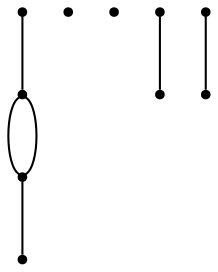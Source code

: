 graph {
  node [shape=point,comment="{\"directed\":false,\"doi\":\"10.1007/3-540-37623-2_20\",\"figure\":\"2\"}"]

  v0 [pos="1366.5434904518922,1755.266672770182"]
  v1 [pos="1366.5434904518922,1380.266672770182"]
  v2 [pos="1066.7656612529001,1830.266672770182"]
  v3 [pos="991.7587006960556,1661.2668100992835"]
  v4 [pos="1066.7656612529001,1455.266672770182"]
  v5 [pos="766.737819025522,1755.266672770182"]
  v6 [pos="766.737819025522,1380.266672770182"]
  v7 [pos="391.70301624129934,1661.2668100992835"]
  v8 [pos="466.7099767981438,1830.266672770182"]
  v9 [pos="466.70997679814377,1455.266672770182"]

  v2 -- v4 [id="-7",pos="1066.7656612529001,1830.266672770182 1179.276102088167,1605.1833852132156 1179.276102088167,1605.1833852132156 1179.276102088167,1605.1833852132156 1066.7656612529001,1455.266672770182 1066.7656612529001,1455.266672770182 1066.7656612529001,1455.266672770182"]
  v3 -- v0 [id="-8",pos="991.7587006960556,1661.2668100992835 1179.276102088167,1605.1833852132156 1179.276102088167,1605.1833852132156 1179.276102088167,1605.1833852132156 1366.5434904518922,1755.266672770182 1366.5434904518922,1755.266672770182 1366.5434904518922,1755.266672770182"]
  v4 -- v3 [id="-11",pos="1066.7656612529001,1455.266672770182 1085.5174013921112,1530.1833852132156 1085.5174013921112,1530.1833852132156 1085.5174013921112,1530.1833852132156 1129.2714617169372,1577.6833597819007 1129.2714617169372,1577.6833597819007 1129.2714617169372,1577.6833597819007 1028.0121158325478,1602.6833597819007 1028.0121158325478,1602.6833597819007 1028.0121158325478,1602.6833597819007 991.7587006960556,1661.2668100992835 991.7587006960556,1661.2668100992835 991.7587006960556,1661.2668100992835"]
  v9 -- v8 [id="-13",pos="466.70997679814377,1455.266672770182 579.2204176334106,1605.1833852132156 579.2204176334106,1605.1833852132156 579.2204176334106,1605.1833852132156 466.7099767981438,1830.266672770182 466.7099767981438,1830.266672770182 466.7099767981438,1830.266672770182"]
  v7 -- v6 [id="-14",pos="391.70301624129934,1661.2668100992835 579.2204176334106,1605.1833852132156 579.2204176334106,1605.1833852132156 579.2204176334106,1605.1833852132156 766.737819025522,1380.266672770182 766.737819025522,1380.266672770182 766.737819025522,1380.266672770182"]
  v4 -- v3 [id="-20",pos="1066.7656612529001,1455.266672770182 1050.5141785659257,1493.9333343505855 1050.5141785659257,1493.9333343505855 1050.5141785659257,1493.9333343505855 1010.5104408352668,1455.1833852132156 1010.5104408352668,1455.1833852132156 1010.5104408352668,1455.1833852132156 1066.7656612529001,1398.9333852132156 1066.7656612529001,1398.9333852132156 1066.7656612529001,1398.9333852132156 1123.0208816705335,1455.1833852132156 1123.0208816705335,1455.1833852132156 1123.0208816705335,1455.1833852132156 1235.5313225058003,1605.1833852132156 1235.5313225058003,1605.1833852132156 1235.5313225058003,1605.1833852132156 1366.7935034802783,1698.9333852132158 1366.7935034802783,1698.9333852132158 1366.7935034802783,1698.9333852132158 1423.0487238979117,1755.1833852132158 1423.0487238979117,1755.1833852132158 1423.0487238979117,1755.1833852132158 1366.7935034802783,1811.4333852132158 1366.7935034802783,1811.4333852132158 1366.7935034802783,1811.4333852132158 1183.0264246823338,1672.6833089192705 1183.0264246823338,1672.6833089192705 1183.0264246823338,1672.6833089192705 991.7587006960556,1736.4333852132158 991.7587006960556,1736.4333852132158 991.7587006960556,1736.4333852132158 935.5034802784222,1661.4333852132158 935.5034802784222,1661.4333852132158 935.5034802784222,1661.4333852132158 963.0060579162739,1628.9333089192703 963.0060579162739,1628.9333089192703 963.0060579162739,1628.9333089192703 991.7587006960556,1661.2668100992835 991.7587006960556,1661.2668100992835 991.7587006960556,1661.2668100992835"]
}